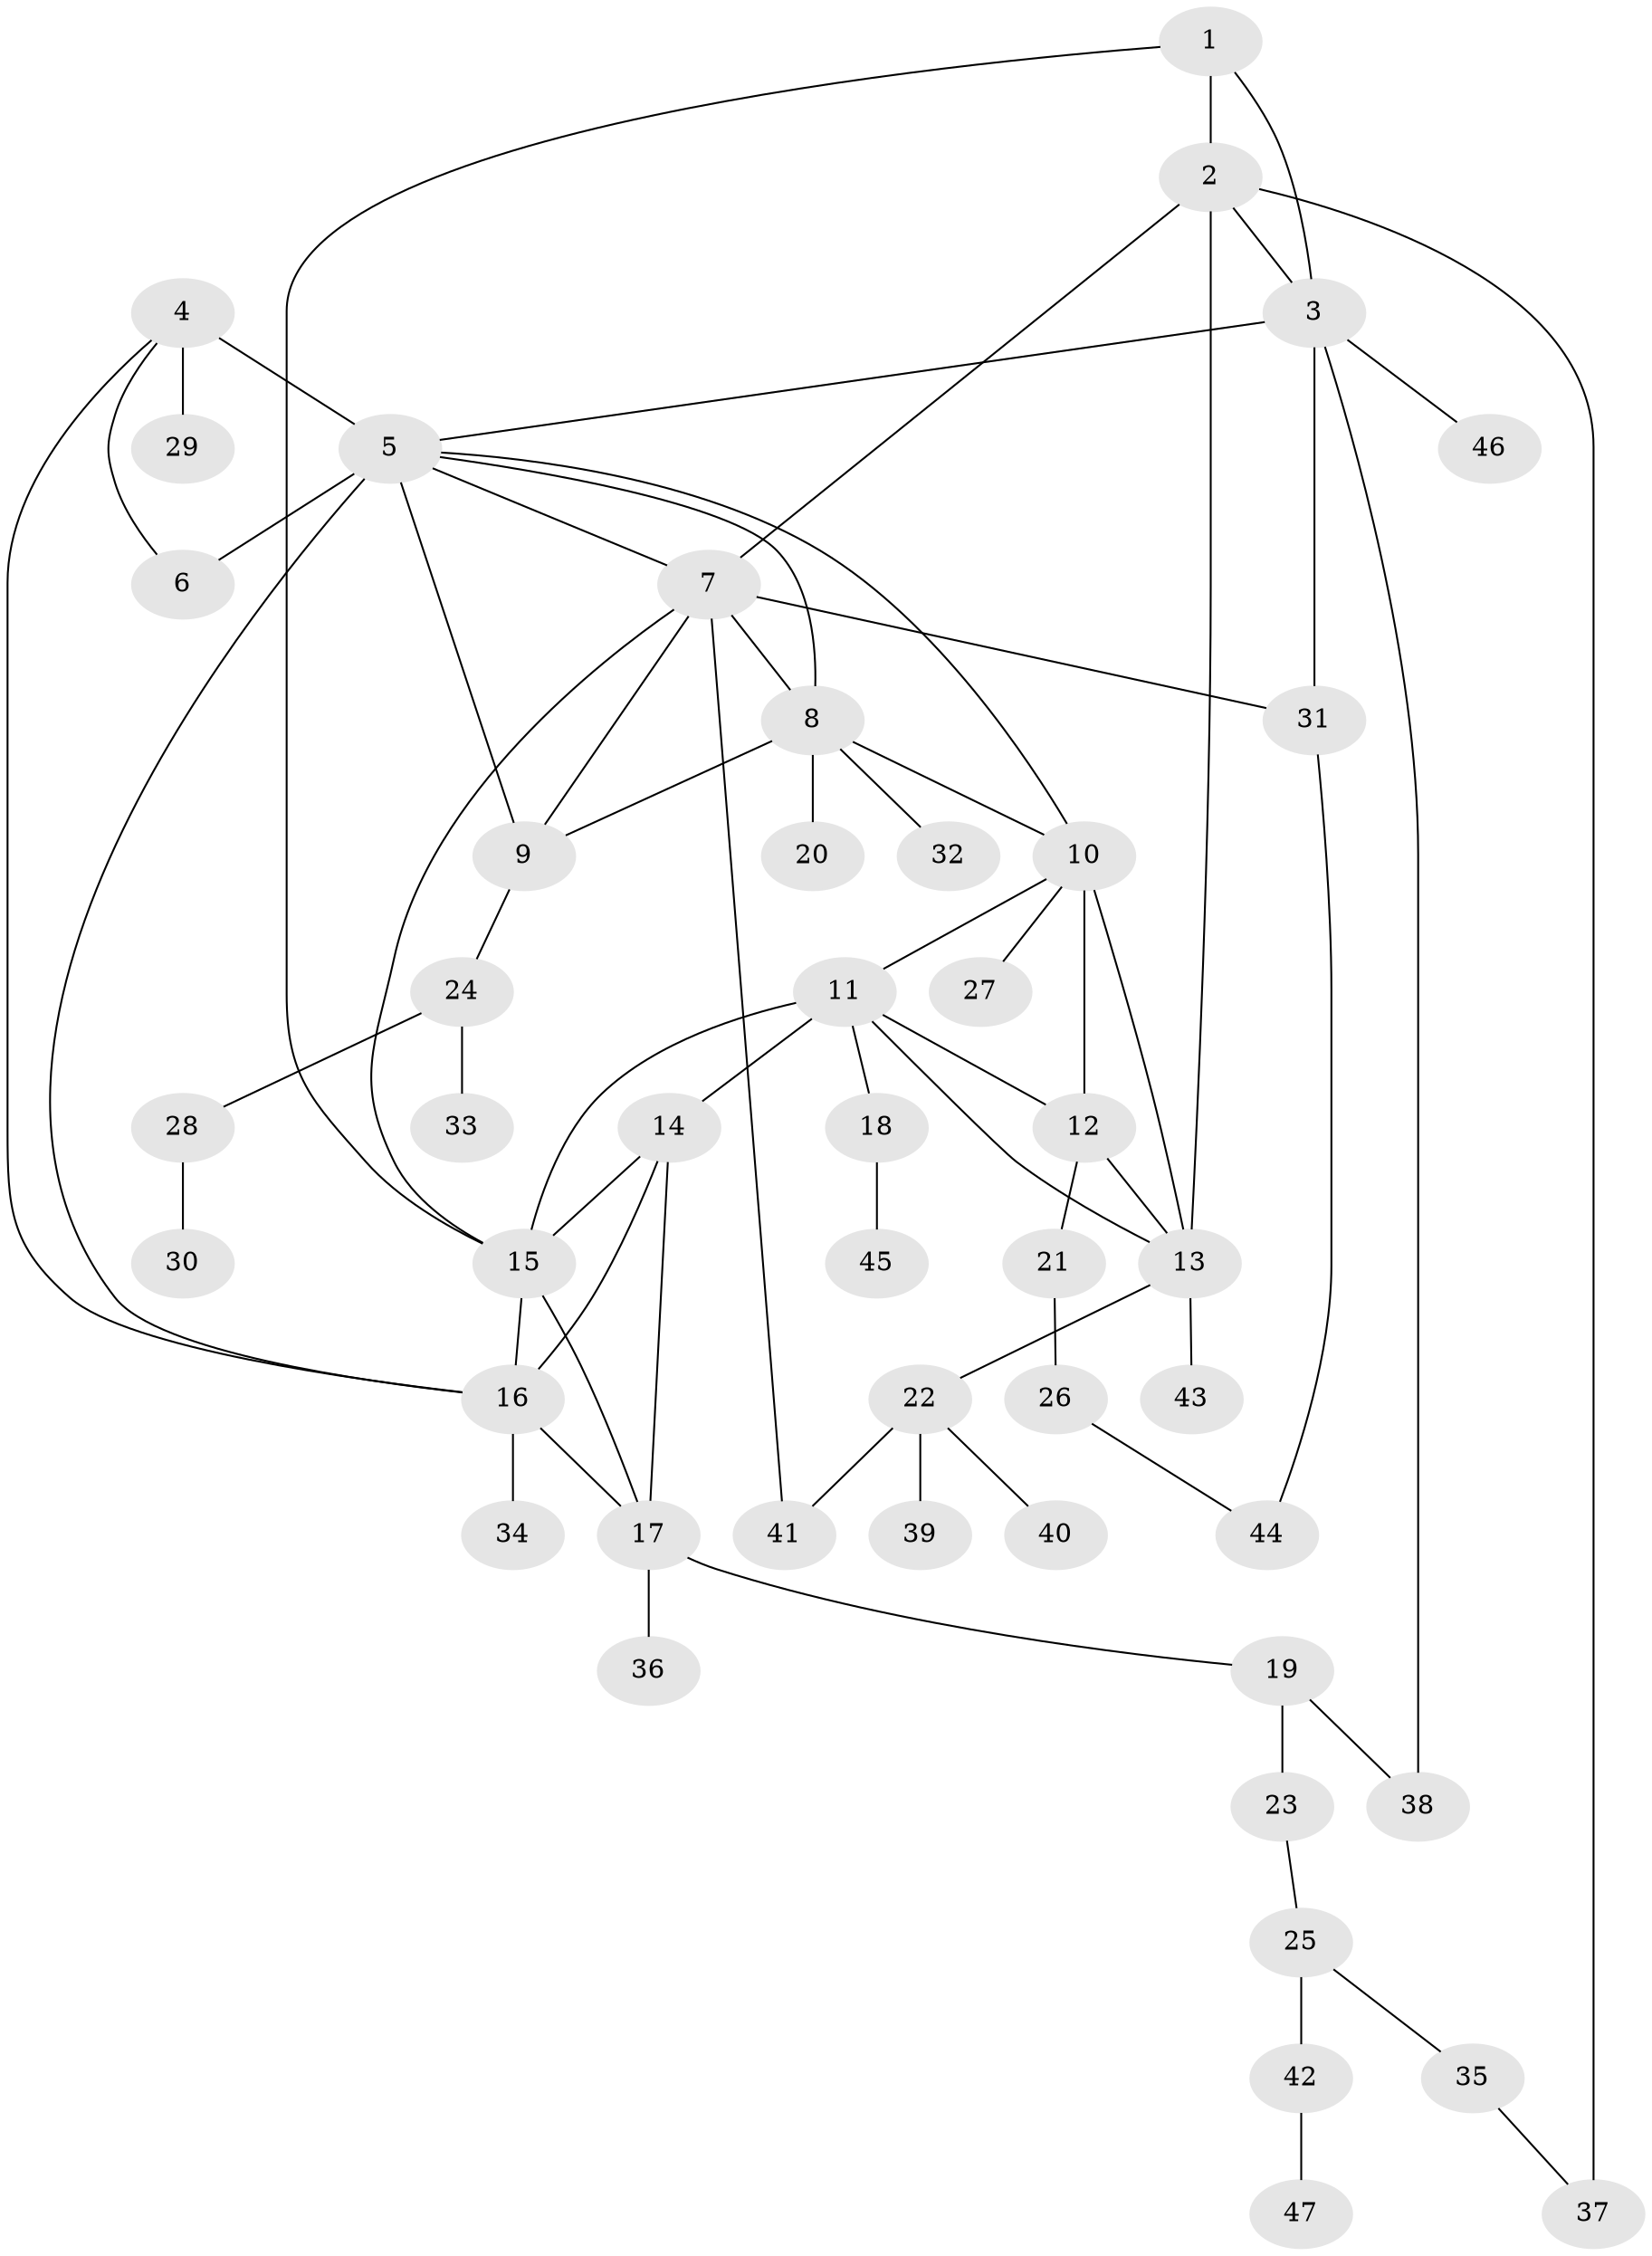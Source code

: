 // original degree distribution, {4: 0.06451612903225806, 3: 0.11827956989247312, 8: 0.03225806451612903, 12: 0.010752688172043012, 9: 0.03225806451612903, 7: 0.043010752688172046, 6: 0.021505376344086023, 1: 0.5268817204301075, 5: 0.010752688172043012, 2: 0.13978494623655913}
// Generated by graph-tools (version 1.1) at 2025/52/03/04/25 22:52:10]
// undirected, 47 vertices, 70 edges
graph export_dot {
  node [color=gray90,style=filled];
  1;
  2;
  3;
  4;
  5;
  6;
  7;
  8;
  9;
  10;
  11;
  12;
  13;
  14;
  15;
  16;
  17;
  18;
  19;
  20;
  21;
  22;
  23;
  24;
  25;
  26;
  27;
  28;
  29;
  30;
  31;
  32;
  33;
  34;
  35;
  36;
  37;
  38;
  39;
  40;
  41;
  42;
  43;
  44;
  45;
  46;
  47;
  1 -- 2 [weight=2.0];
  1 -- 3 [weight=2.0];
  1 -- 15 [weight=1.0];
  2 -- 3 [weight=1.0];
  2 -- 7 [weight=1.0];
  2 -- 13 [weight=1.0];
  2 -- 37 [weight=2.0];
  3 -- 5 [weight=1.0];
  3 -- 31 [weight=5.0];
  3 -- 38 [weight=1.0];
  3 -- 46 [weight=1.0];
  4 -- 5 [weight=2.0];
  4 -- 6 [weight=1.0];
  4 -- 16 [weight=1.0];
  4 -- 29 [weight=4.0];
  5 -- 6 [weight=5.0];
  5 -- 7 [weight=1.0];
  5 -- 8 [weight=1.0];
  5 -- 9 [weight=1.0];
  5 -- 10 [weight=1.0];
  5 -- 16 [weight=1.0];
  7 -- 8 [weight=1.0];
  7 -- 9 [weight=1.0];
  7 -- 15 [weight=1.0];
  7 -- 31 [weight=1.0];
  7 -- 41 [weight=1.0];
  8 -- 9 [weight=1.0];
  8 -- 10 [weight=1.0];
  8 -- 20 [weight=1.0];
  8 -- 32 [weight=1.0];
  9 -- 24 [weight=1.0];
  10 -- 11 [weight=1.0];
  10 -- 12 [weight=4.0];
  10 -- 13 [weight=1.0];
  10 -- 27 [weight=1.0];
  11 -- 12 [weight=1.0];
  11 -- 13 [weight=1.0];
  11 -- 14 [weight=1.0];
  11 -- 15 [weight=1.0];
  11 -- 18 [weight=1.0];
  12 -- 13 [weight=1.0];
  12 -- 21 [weight=1.0];
  13 -- 22 [weight=1.0];
  13 -- 43 [weight=1.0];
  14 -- 15 [weight=3.0];
  14 -- 16 [weight=1.0];
  14 -- 17 [weight=1.0];
  15 -- 16 [weight=1.0];
  15 -- 17 [weight=1.0];
  16 -- 17 [weight=1.0];
  16 -- 34 [weight=3.0];
  17 -- 19 [weight=1.0];
  17 -- 36 [weight=1.0];
  18 -- 45 [weight=1.0];
  19 -- 23 [weight=1.0];
  19 -- 38 [weight=1.0];
  21 -- 26 [weight=1.0];
  22 -- 39 [weight=1.0];
  22 -- 40 [weight=1.0];
  22 -- 41 [weight=1.0];
  23 -- 25 [weight=1.0];
  24 -- 28 [weight=1.0];
  24 -- 33 [weight=1.0];
  25 -- 35 [weight=1.0];
  25 -- 42 [weight=1.0];
  26 -- 44 [weight=1.0];
  28 -- 30 [weight=1.0];
  31 -- 44 [weight=1.0];
  35 -- 37 [weight=1.0];
  42 -- 47 [weight=1.0];
}
